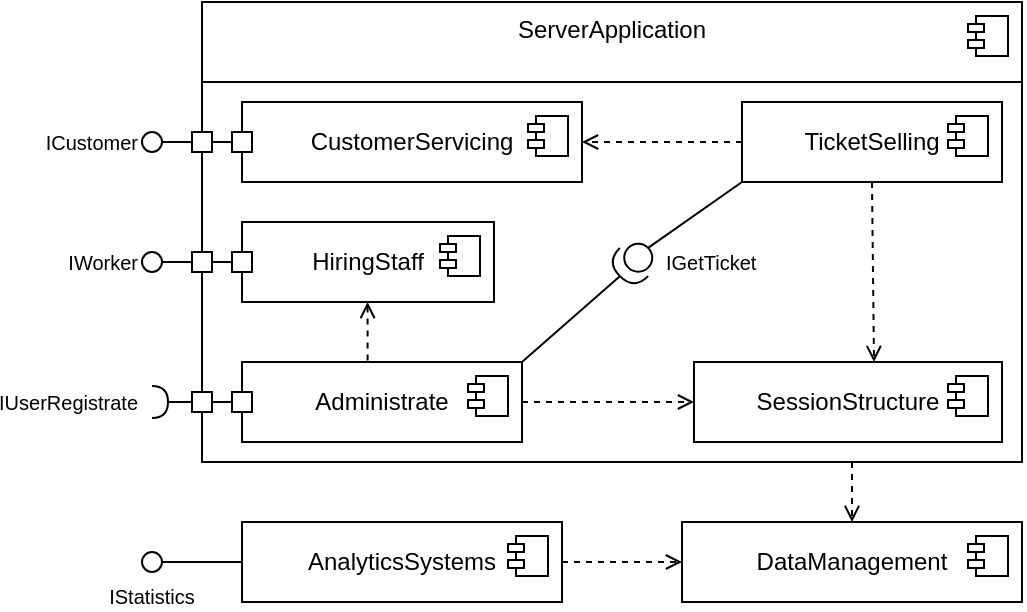 <mxfile version="24.9.1">
  <diagram name="Диаграмма компонентов" id="Ea80tIoXrc0XHkkVBQ1X">
    <mxGraphModel dx="869" dy="464" grid="1" gridSize="10" guides="1" tooltips="1" connect="1" arrows="1" fold="1" page="1" pageScale="1" pageWidth="827" pageHeight="1169" math="0" shadow="0">
      <root>
        <mxCell id="0" />
        <mxCell id="1" parent="0" />
        <mxCell id="xQDjcpTIG1fXbbpjyc3H-1" value="ServerApplication" style="html=1;dropTarget=0;whiteSpace=wrap;verticalAlign=top;" parent="1" vertex="1">
          <mxGeometry x="224" y="435" width="410" height="230" as="geometry" />
        </mxCell>
        <mxCell id="xQDjcpTIG1fXbbpjyc3H-2" value="" style="shape=module;jettyWidth=8;jettyHeight=4;" parent="xQDjcpTIG1fXbbpjyc3H-1" vertex="1">
          <mxGeometry x="1" width="20" height="20" relative="1" as="geometry">
            <mxPoint x="-27" y="7" as="offset" />
          </mxGeometry>
        </mxCell>
        <mxCell id="xQDjcpTIG1fXbbpjyc3H-3" value="" style="endArrow=none;html=1;rounded=0;exitX=0.998;exitY=0.103;exitDx=0;exitDy=0;exitPerimeter=0;entryX=0.003;entryY=0.103;entryDx=0;entryDy=0;entryPerimeter=0;" parent="1" edge="1">
          <mxGeometry width="50" height="50" relative="1" as="geometry">
            <mxPoint x="634" y="475" as="sourcePoint" />
            <mxPoint x="224" y="475" as="targetPoint" />
          </mxGeometry>
        </mxCell>
        <mxCell id="xQDjcpTIG1fXbbpjyc3H-4" value="Administrate" style="html=1;dropTarget=0;whiteSpace=wrap;align=center;verticalAlign=middle;" parent="1" vertex="1">
          <mxGeometry x="244" y="615" width="140" height="40" as="geometry" />
        </mxCell>
        <mxCell id="xQDjcpTIG1fXbbpjyc3H-5" value="" style="shape=module;jettyWidth=8;jettyHeight=4;" parent="xQDjcpTIG1fXbbpjyc3H-4" vertex="1">
          <mxGeometry x="1" width="20" height="20" relative="1" as="geometry">
            <mxPoint x="-27" y="7" as="offset" />
          </mxGeometry>
        </mxCell>
        <mxCell id="xQDjcpTIG1fXbbpjyc3H-7" value="AnalyticsSystems" style="html=1;dropTarget=0;whiteSpace=wrap;align=center;verticalAlign=middle;" parent="1" vertex="1">
          <mxGeometry x="244" y="695" width="160" height="40" as="geometry" />
        </mxCell>
        <mxCell id="xQDjcpTIG1fXbbpjyc3H-8" value="" style="shape=module;jettyWidth=8;jettyHeight=4;" parent="xQDjcpTIG1fXbbpjyc3H-7" vertex="1">
          <mxGeometry x="1" width="20" height="20" relative="1" as="geometry">
            <mxPoint x="-27" y="7" as="offset" />
          </mxGeometry>
        </mxCell>
        <mxCell id="xQDjcpTIG1fXbbpjyc3H-10" value="DataManagement" style="html=1;dropTarget=0;whiteSpace=wrap;align=center;verticalAlign=middle;" parent="1" vertex="1">
          <mxGeometry x="464" y="695" width="170" height="40" as="geometry" />
        </mxCell>
        <mxCell id="xQDjcpTIG1fXbbpjyc3H-11" value="" style="shape=module;jettyWidth=8;jettyHeight=4;" parent="xQDjcpTIG1fXbbpjyc3H-10" vertex="1">
          <mxGeometry x="1" width="20" height="20" relative="1" as="geometry">
            <mxPoint x="-27" y="7" as="offset" />
          </mxGeometry>
        </mxCell>
        <mxCell id="xQDjcpTIG1fXbbpjyc3H-24" value="IStatistics" style="ellipse;whiteSpace=wrap;html=1;aspect=fixed;labelPosition=center;verticalLabelPosition=bottom;align=center;verticalAlign=top;fontSize=10;" parent="1" vertex="1">
          <mxGeometry x="194" y="710" width="10" height="10" as="geometry" />
        </mxCell>
        <mxCell id="xQDjcpTIG1fXbbpjyc3H-26" value="" style="endArrow=open;dashed=1;html=1;rounded=0;entryX=0;entryY=0.5;entryDx=0;entryDy=0;exitX=1;exitY=0.5;exitDx=0;exitDy=0;endFill=0;" parent="1" source="xQDjcpTIG1fXbbpjyc3H-7" target="xQDjcpTIG1fXbbpjyc3H-10" edge="1">
          <mxGeometry width="50" height="50" relative="1" as="geometry">
            <mxPoint x="344" y="755" as="sourcePoint" />
            <mxPoint x="394" y="705" as="targetPoint" />
          </mxGeometry>
        </mxCell>
        <mxCell id="xQDjcpTIG1fXbbpjyc3H-29" value="SessionStructure" style="html=1;dropTarget=0;whiteSpace=wrap;align=center;verticalAlign=middle;" parent="1" vertex="1">
          <mxGeometry x="470" y="615" width="154" height="40" as="geometry" />
        </mxCell>
        <mxCell id="xQDjcpTIG1fXbbpjyc3H-30" value="" style="shape=module;jettyWidth=8;jettyHeight=4;" parent="xQDjcpTIG1fXbbpjyc3H-29" vertex="1">
          <mxGeometry x="1" width="20" height="20" relative="1" as="geometry">
            <mxPoint x="-27" y="7" as="offset" />
          </mxGeometry>
        </mxCell>
        <mxCell id="xQDjcpTIG1fXbbpjyc3H-31" value="HiringStaff" style="html=1;dropTarget=0;whiteSpace=wrap;align=center;verticalAlign=middle;" parent="1" vertex="1">
          <mxGeometry x="244" y="545" width="126" height="40" as="geometry" />
        </mxCell>
        <mxCell id="xQDjcpTIG1fXbbpjyc3H-32" value="" style="shape=module;jettyWidth=8;jettyHeight=4;" parent="xQDjcpTIG1fXbbpjyc3H-31" vertex="1">
          <mxGeometry x="1" width="20" height="20" relative="1" as="geometry">
            <mxPoint x="-27" y="7" as="offset" />
          </mxGeometry>
        </mxCell>
        <mxCell id="xQDjcpTIG1fXbbpjyc3H-33" value="TicketSelling" style="html=1;dropTarget=0;whiteSpace=wrap;align=center;verticalAlign=middle;" parent="1" vertex="1">
          <mxGeometry x="494" y="485" width="130" height="40" as="geometry" />
        </mxCell>
        <mxCell id="xQDjcpTIG1fXbbpjyc3H-34" value="" style="shape=module;jettyWidth=8;jettyHeight=4;" parent="xQDjcpTIG1fXbbpjyc3H-33" vertex="1">
          <mxGeometry x="1" width="20" height="20" relative="1" as="geometry">
            <mxPoint x="-27" y="7" as="offset" />
          </mxGeometry>
        </mxCell>
        <mxCell id="xQDjcpTIG1fXbbpjyc3H-35" value="CustomerServicing" style="html=1;dropTarget=0;whiteSpace=wrap;align=center;verticalAlign=middle;" parent="1" vertex="1">
          <mxGeometry x="244" y="485" width="170" height="40" as="geometry" />
        </mxCell>
        <mxCell id="xQDjcpTIG1fXbbpjyc3H-36" value="" style="shape=module;jettyWidth=8;jettyHeight=4;" parent="xQDjcpTIG1fXbbpjyc3H-35" vertex="1">
          <mxGeometry x="1" width="20" height="20" relative="1" as="geometry">
            <mxPoint x="-27" y="7" as="offset" />
          </mxGeometry>
        </mxCell>
        <mxCell id="xQDjcpTIG1fXbbpjyc3H-58" value="" style="rounded=0;orthogonalLoop=1;jettySize=auto;html=1;endArrow=halfCircle;endFill=0;endSize=6;strokeWidth=1;sketch=0;fontSize=12;curved=1;" parent="1" target="xQDjcpTIG1fXbbpjyc3H-59" edge="1">
          <mxGeometry relative="1" as="geometry">
            <mxPoint x="224" y="635" as="sourcePoint" />
          </mxGeometry>
        </mxCell>
        <mxCell id="xQDjcpTIG1fXbbpjyc3H-59" value="IUserRegistrate" style="ellipse;whiteSpace=wrap;html=1;align=right;aspect=fixed;fillColor=none;strokeColor=none;resizable=0;perimeter=centerPerimeter;rotatable=0;allowArrows=0;points=[];outlineConnect=1;labelPosition=left;verticalLabelPosition=middle;verticalAlign=middle;fontSize=10;" parent="1" vertex="1">
          <mxGeometry x="194" y="630" width="10" height="10" as="geometry" />
        </mxCell>
        <mxCell id="xQDjcpTIG1fXbbpjyc3H-60" value="" style="whiteSpace=wrap;html=1;aspect=fixed;" parent="1" vertex="1">
          <mxGeometry x="239" y="630" width="10" height="10" as="geometry" />
        </mxCell>
        <mxCell id="xQDjcpTIG1fXbbpjyc3H-61" value="" style="whiteSpace=wrap;html=1;aspect=fixed;" parent="1" vertex="1">
          <mxGeometry x="219" y="630" width="10" height="10" as="geometry" />
        </mxCell>
        <mxCell id="xQDjcpTIG1fXbbpjyc3H-62" value="" style="endArrow=none;html=1;rounded=0;exitX=1;exitY=0.5;exitDx=0;exitDy=0;entryX=0;entryY=0.5;entryDx=0;entryDy=0;" parent="1" source="xQDjcpTIG1fXbbpjyc3H-61" target="xQDjcpTIG1fXbbpjyc3H-60" edge="1">
          <mxGeometry width="50" height="50" relative="1" as="geometry">
            <mxPoint x="344" y="735" as="sourcePoint" />
            <mxPoint x="394" y="685" as="targetPoint" />
          </mxGeometry>
        </mxCell>
        <mxCell id="xQDjcpTIG1fXbbpjyc3H-66" value="" style="whiteSpace=wrap;html=1;aspect=fixed;" parent="1" vertex="1">
          <mxGeometry x="239" y="560" width="10" height="10" as="geometry" />
        </mxCell>
        <mxCell id="xQDjcpTIG1fXbbpjyc3H-67" value="" style="whiteSpace=wrap;html=1;aspect=fixed;" parent="1" vertex="1">
          <mxGeometry x="219" y="560" width="10" height="10" as="geometry" />
        </mxCell>
        <mxCell id="xQDjcpTIG1fXbbpjyc3H-68" value="" style="endArrow=none;html=1;rounded=0;exitX=1;exitY=0.5;exitDx=0;exitDy=0;entryX=0;entryY=0.5;entryDx=0;entryDy=0;" parent="1" source="xQDjcpTIG1fXbbpjyc3H-67" target="xQDjcpTIG1fXbbpjyc3H-66" edge="1">
          <mxGeometry width="50" height="50" relative="1" as="geometry">
            <mxPoint x="344" y="665" as="sourcePoint" />
            <mxPoint x="394" y="615" as="targetPoint" />
          </mxGeometry>
        </mxCell>
        <mxCell id="xQDjcpTIG1fXbbpjyc3H-70" value="" style="endArrow=none;html=1;rounded=0;exitX=1;exitY=0.5;exitDx=0;exitDy=0;entryX=0;entryY=0.5;entryDx=0;entryDy=0;" parent="1" source="xQDjcpTIG1fXbbpjyc3H-24" target="xQDjcpTIG1fXbbpjyc3H-7" edge="1">
          <mxGeometry width="50" height="50" relative="1" as="geometry">
            <mxPoint x="334" y="715" as="sourcePoint" />
            <mxPoint x="384" y="665" as="targetPoint" />
          </mxGeometry>
        </mxCell>
        <mxCell id="xQDjcpTIG1fXbbpjyc3H-71" value="" style="endArrow=open;dashed=1;html=1;rounded=0;entryX=0.5;entryY=0;entryDx=0;entryDy=0;endFill=0;" parent="1" target="xQDjcpTIG1fXbbpjyc3H-10" edge="1">
          <mxGeometry width="50" height="50" relative="1" as="geometry">
            <mxPoint x="549" y="665" as="sourcePoint" />
            <mxPoint x="474" y="715" as="targetPoint" />
          </mxGeometry>
        </mxCell>
        <mxCell id="xQDjcpTIG1fXbbpjyc3H-72" value="" style="endArrow=open;dashed=1;html=1;rounded=0;exitX=1;exitY=0.5;exitDx=0;exitDy=0;entryX=0;entryY=0.5;entryDx=0;entryDy=0;endFill=0;" parent="1" source="xQDjcpTIG1fXbbpjyc3H-4" target="xQDjcpTIG1fXbbpjyc3H-29" edge="1">
          <mxGeometry width="50" height="50" relative="1" as="geometry">
            <mxPoint x="440" y="655" as="sourcePoint" />
            <mxPoint x="490" y="605" as="targetPoint" />
          </mxGeometry>
        </mxCell>
        <mxCell id="zr7XyjYhcZU2Mr3b3k9c-1" value="" style="endArrow=open;dashed=1;html=1;rounded=0;exitX=0;exitY=0.5;exitDx=0;exitDy=0;entryX=1;entryY=0.5;entryDx=0;entryDy=0;endFill=0;" parent="1" source="xQDjcpTIG1fXbbpjyc3H-33" target="xQDjcpTIG1fXbbpjyc3H-35" edge="1">
          <mxGeometry width="50" height="50" relative="1" as="geometry">
            <mxPoint x="400" y="605" as="sourcePoint" />
            <mxPoint x="450" y="555" as="targetPoint" />
          </mxGeometry>
        </mxCell>
        <mxCell id="zr7XyjYhcZU2Mr3b3k9c-2" value="" style="endArrow=open;dashed=1;html=1;rounded=0;exitX=0.5;exitY=1;exitDx=0;exitDy=0;endFill=0;" parent="1" source="xQDjcpTIG1fXbbpjyc3H-33" edge="1">
          <mxGeometry width="50" height="50" relative="1" as="geometry">
            <mxPoint x="504" y="515" as="sourcePoint" />
            <mxPoint x="560" y="615" as="targetPoint" />
          </mxGeometry>
        </mxCell>
        <mxCell id="zr7XyjYhcZU2Mr3b3k9c-5" value="" style="endArrow=none;html=1;rounded=0;exitX=0;exitY=0.5;exitDx=0;exitDy=0;entryX=0;entryY=1;entryDx=0;entryDy=0;exitPerimeter=0;" parent="1" source="zr7XyjYhcZU2Mr3b3k9c-4" target="xQDjcpTIG1fXbbpjyc3H-33" edge="1">
          <mxGeometry width="50" height="50" relative="1" as="geometry">
            <mxPoint x="400" y="605" as="sourcePoint" />
            <mxPoint x="450" y="555" as="targetPoint" />
          </mxGeometry>
        </mxCell>
        <mxCell id="zr7XyjYhcZU2Mr3b3k9c-6" value="" style="endArrow=none;html=1;rounded=0;exitX=1;exitY=0;exitDx=0;exitDy=0;entryX=1;entryY=0.5;entryDx=0;entryDy=0;entryPerimeter=0;" parent="1" source="xQDjcpTIG1fXbbpjyc3H-4" target="zr7XyjYhcZU2Mr3b3k9c-4" edge="1">
          <mxGeometry width="50" height="50" relative="1" as="geometry">
            <mxPoint x="384" y="605" as="sourcePoint" />
            <mxPoint x="494" y="525" as="targetPoint" />
          </mxGeometry>
        </mxCell>
        <mxCell id="zr7XyjYhcZU2Mr3b3k9c-4" value="" style="shape=providedRequiredInterface;html=1;verticalLabelPosition=bottom;sketch=0;rotation=135;" parent="1" vertex="1">
          <mxGeometry x="430" y="555" width="20" height="20" as="geometry" />
        </mxCell>
        <mxCell id="zr7XyjYhcZU2Mr3b3k9c-115" value="IGetTicket" style="text;strokeColor=none;fillColor=none;align=left;verticalAlign=top;spacingLeft=4;spacingRight=4;overflow=hidden;rotatable=0;points=[[0,0.5],[1,0.5]];portConstraint=eastwest;fontSize=10;" parent="1" vertex="1">
          <mxGeometry x="450" y="553" width="60" height="24" as="geometry" />
        </mxCell>
        <mxCell id="zr7XyjYhcZU2Mr3b3k9c-116" value="IWorker" style="ellipse;whiteSpace=wrap;html=1;aspect=fixed;labelPosition=left;verticalLabelPosition=middle;align=right;verticalAlign=middle;fontSize=10;" parent="1" vertex="1">
          <mxGeometry x="194" y="560" width="10" height="10" as="geometry" />
        </mxCell>
        <mxCell id="zr7XyjYhcZU2Mr3b3k9c-119" value="" style="endArrow=none;html=1;rounded=0;exitX=1;exitY=0.5;exitDx=0;exitDy=0;entryX=0;entryY=0.5;entryDx=0;entryDy=0;" parent="1" source="zr7XyjYhcZU2Mr3b3k9c-116" target="xQDjcpTIG1fXbbpjyc3H-67" edge="1">
          <mxGeometry width="50" height="50" relative="1" as="geometry">
            <mxPoint x="410" y="605" as="sourcePoint" />
            <mxPoint x="220" y="565" as="targetPoint" />
          </mxGeometry>
        </mxCell>
        <mxCell id="zr7XyjYhcZU2Mr3b3k9c-122" value="" style="endArrow=none;dashed=1;html=1;rounded=0;entryX=0.5;entryY=0;entryDx=0;entryDy=0;endFill=0;startArrow=open;startFill=0;" parent="1" edge="1">
          <mxGeometry width="50" height="50" relative="1" as="geometry">
            <mxPoint x="306.79" y="585" as="sourcePoint" />
            <mxPoint x="306.79" y="615" as="targetPoint" />
          </mxGeometry>
        </mxCell>
        <mxCell id="zr7XyjYhcZU2Mr3b3k9c-174" value="" style="whiteSpace=wrap;html=1;aspect=fixed;" parent="1" vertex="1">
          <mxGeometry x="239" y="500" width="10" height="10" as="geometry" />
        </mxCell>
        <mxCell id="zr7XyjYhcZU2Mr3b3k9c-175" value="" style="whiteSpace=wrap;html=1;aspect=fixed;" parent="1" vertex="1">
          <mxGeometry x="219" y="500" width="10" height="10" as="geometry" />
        </mxCell>
        <mxCell id="zr7XyjYhcZU2Mr3b3k9c-176" value="" style="endArrow=none;html=1;rounded=0;exitX=1;exitY=0.5;exitDx=0;exitDy=0;entryX=0;entryY=0.5;entryDx=0;entryDy=0;" parent="1" source="zr7XyjYhcZU2Mr3b3k9c-175" target="zr7XyjYhcZU2Mr3b3k9c-174" edge="1">
          <mxGeometry width="50" height="50" relative="1" as="geometry">
            <mxPoint x="344" y="605" as="sourcePoint" />
            <mxPoint x="394" y="555" as="targetPoint" />
          </mxGeometry>
        </mxCell>
        <mxCell id="zr7XyjYhcZU2Mr3b3k9c-177" value="ICustomer" style="ellipse;whiteSpace=wrap;html=1;aspect=fixed;labelPosition=left;verticalLabelPosition=middle;align=right;verticalAlign=middle;fontSize=10;" parent="1" vertex="1">
          <mxGeometry x="194" y="500" width="10" height="10" as="geometry" />
        </mxCell>
        <mxCell id="zr7XyjYhcZU2Mr3b3k9c-178" value="" style="endArrow=none;html=1;rounded=0;exitX=1;exitY=0.5;exitDx=0;exitDy=0;entryX=0;entryY=0.5;entryDx=0;entryDy=0;" parent="1" source="zr7XyjYhcZU2Mr3b3k9c-177" target="zr7XyjYhcZU2Mr3b3k9c-175" edge="1">
          <mxGeometry width="50" height="50" relative="1" as="geometry">
            <mxPoint x="410" y="545" as="sourcePoint" />
            <mxPoint x="220" y="505" as="targetPoint" />
          </mxGeometry>
        </mxCell>
      </root>
    </mxGraphModel>
  </diagram>
</mxfile>
